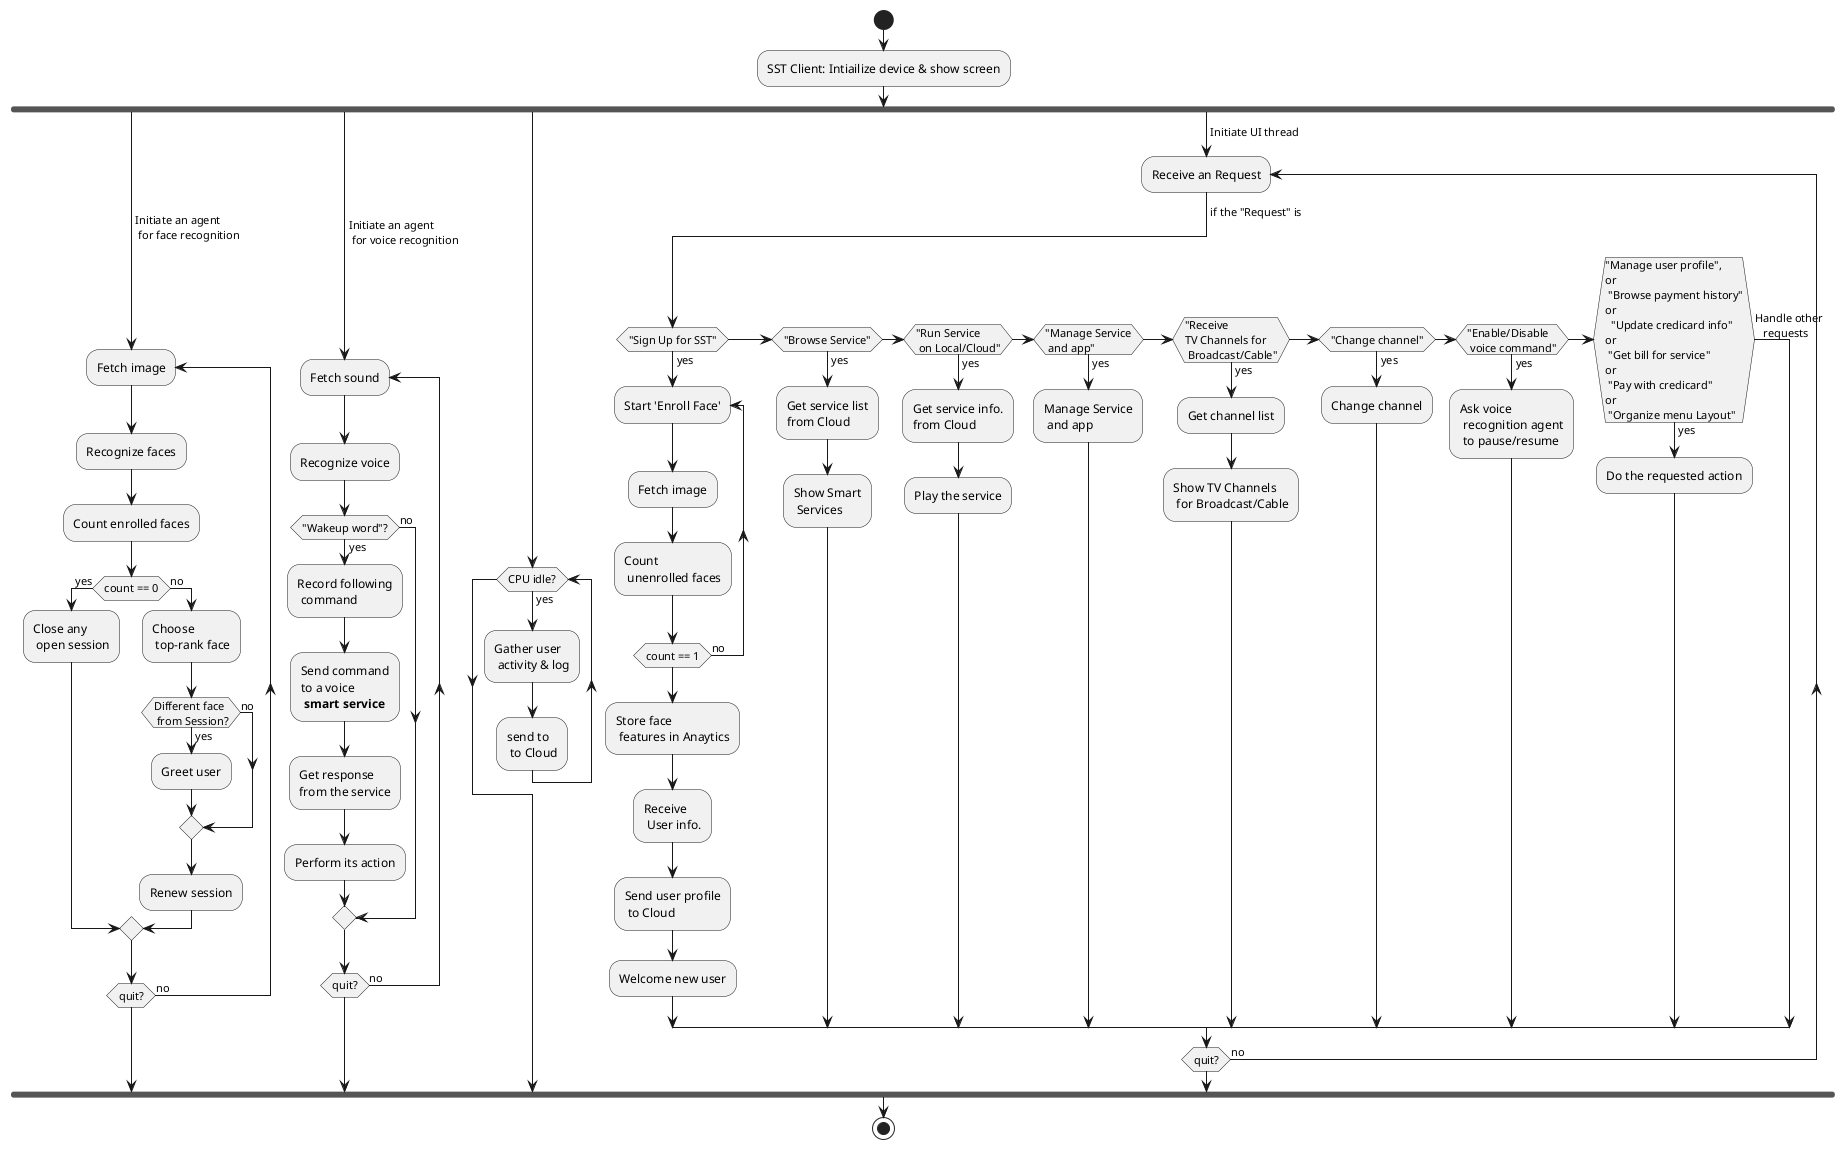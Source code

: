 @startuml
start
:SST Client: Intiailize device & show screen;

fork

-> Initiate an agent\n for face recognition;
repeat:Fetch image;
  :Recognize faces;

  :Count enrolled faces;

  if (count == 0) then (yes)
    :Close any
     open session;
  else (no)
    :Choose
     top-rank face;
    if (Different face\n from Session?) then (yes)
      :Greet user;
    else (no)
    endif
    :Renew session;
  endif
repeat while (quit?) is (no)

fork again

-> Initiate an agent\n for voice recognition;
repeat:Fetch sound;
  :Recognize voice;

  if ("Wakeup word"?) then (no)
  else (yes)
    :Record following\n command;
    :Send command\nto a voice\n **smart service**;
    :Get response\nfrom the service;
    :Perform its action;
  endif
repeat while (quit?) is (no)

fork again

while (CPU idle?) is (yes)
  :Gather user
   activity & log;
  :send to
   to Cloud;
endwhile

fork again

->Initiate UI thread;

repeat:Receive an Request;

  -> if the "Request" is;

  if ("Sign Up for SST") then (yes)
    repeat:Start 'Enroll Face';
      :Fetch image;
      :Count 
       unenrolled faces;
    repeat while (count == 1) is (no)
    :Store face
     features in Anaytics;
    :Receive
     User info.;
    :Send user profile
     to Cloud;
    :Welcome new user;
  elseif ("Browse Service") then (yes)
    :Get service list
    from Cloud;

    :Show Smart
     Services;
  elseif ("Run Service\n on Local/Cloud") then (yes)
    :Get service info.
    from Cloud;

    :Play the service;
  elseif ("Manage Service\n and app") then (yes)
    :Manage Service\n and app;
  elseif ("Receive\nTV Channels for\n Broadcast/Cable") then (yes)
    :Get channel list;

    :Show TV Channels
     for Broadcast/Cable;
  elseif ("Change channel") then (yes)
    :Change channel;
  elseif ("Enable/Disable\n voice command") then (yes)
    :Ask voice\n recognition agent\n to pause/resume;
  elseif ("Manage user profile",\nor\n "Browse payment history"\nor\n  "Update credicard info"\nor\n "Get bill for service"\nor\n "Pay with credicard"\nor\n "Organize menu Layout") then (yes)
    :Do the requested action;
  else (Handle other
   requests)
  endif

repeat while (quit?) is (no)
 

endfork

stop
@enduml